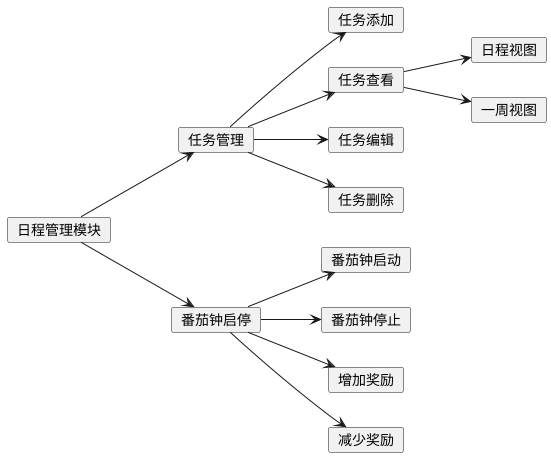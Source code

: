 @startuml chap4-task

left to right direction

card 日程管理模块 as sub1

card 任务管理 as task
card 番茄钟启停 as clock

sub1 --> task
sub1 --> clock

card 任务添加 as add
card 任务查看 as view
card 任务编辑 as edit
card 任务删除 as del

task --> add
task --> view
task --> edit
task --> del

card 日程视图 as v1
card 一周视图 as v2

view --> v1
view --> v2

card 番茄钟启动 as start
card 番茄钟停止 as stop
card 增加奖励 as bonus
card 减少奖励 as punish

clock --> start
clock --> stop
clock --> bonus
clock --> punish

@enduml
